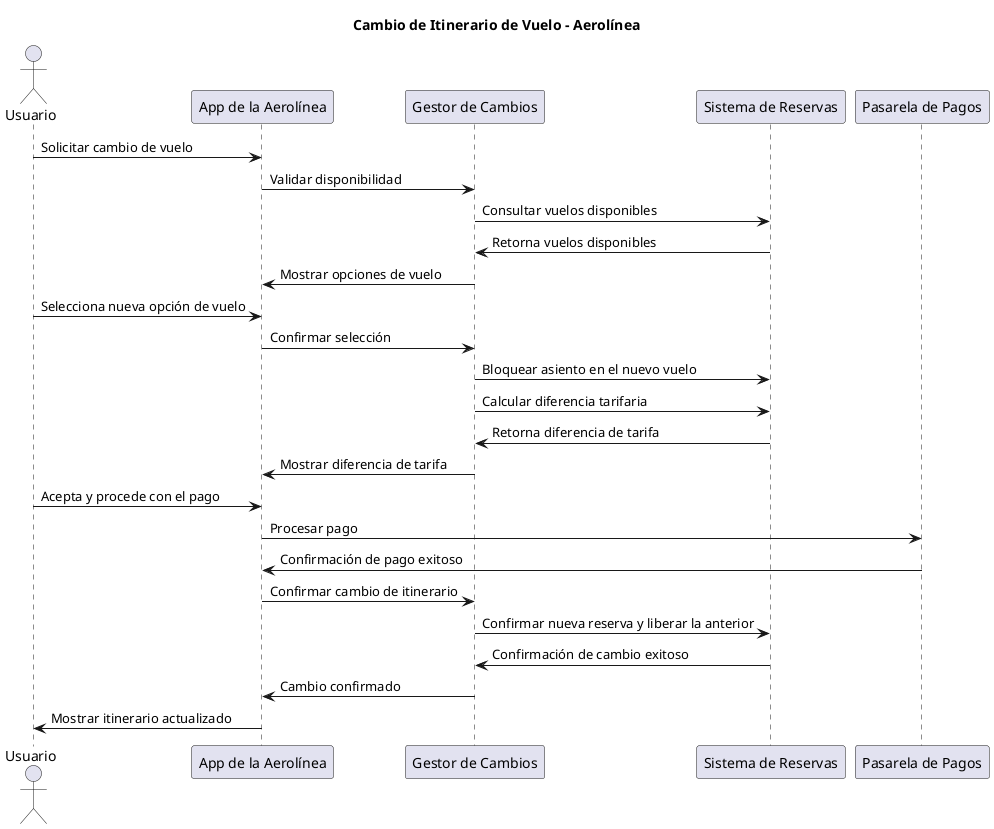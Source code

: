 @startuml
title Cambio de Itinerario de Vuelo - Aerolínea

actor Usuario
participant "App de la Aerolínea" as App
participant "Gestor de Cambios" as Gestor
participant "Sistema de Reservas" as Reservas
participant "Pasarela de Pagos" as Pagos

Usuario -> App: Solicitar cambio de vuelo
App -> Gestor: Validar disponibilidad
Gestor -> Reservas: Consultar vuelos disponibles
Reservas -> Gestor: Retorna vuelos disponibles

Gestor -> App: Mostrar opciones de vuelo
Usuario -> App: Selecciona nueva opción de vuelo
App -> Gestor: Confirmar selección

Gestor -> Reservas: Bloquear asiento en el nuevo vuelo
Gestor -> Reservas: Calcular diferencia tarifaria
Reservas -> Gestor: Retorna diferencia de tarifa

Gestor -> App: Mostrar diferencia de tarifa
Usuario -> App: Acepta y procede con el pago

App -> Pagos: Procesar pago
Pagos -> App: Confirmación de pago exitoso

App -> Gestor: Confirmar cambio de itinerario
Gestor -> Reservas: Confirmar nueva reserva y liberar la anterior
Reservas -> Gestor: Confirmación de cambio exitoso
Gestor -> App: Cambio confirmado

App -> Usuario: Mostrar itinerario actualizado

@enduml
